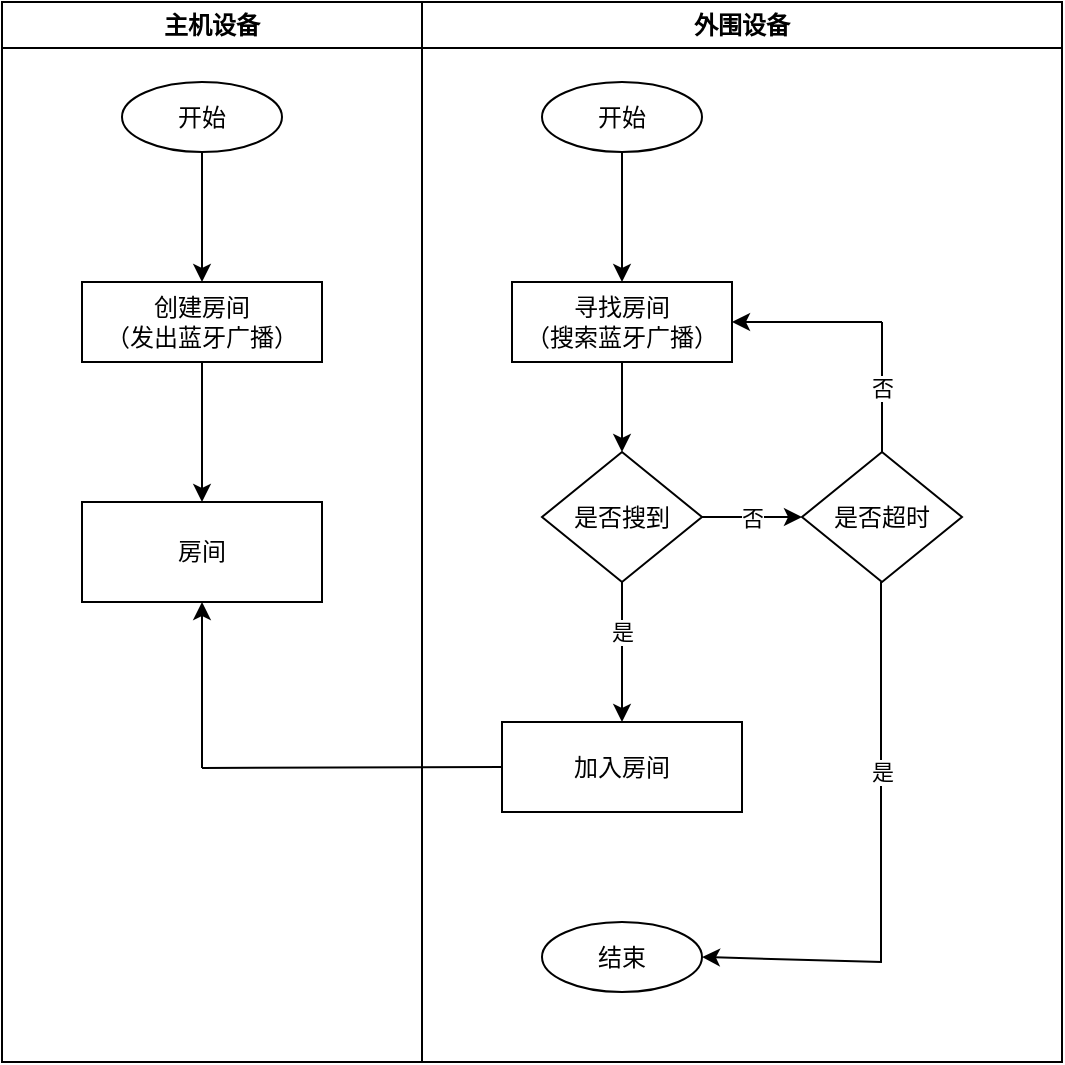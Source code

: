 <mxfile>
    <diagram id="NEmwbNhPbcl0g6x1ffys" name="第 1 页">
        <mxGraphModel dx="620" dy="549" grid="1" gridSize="10" guides="1" tooltips="1" connect="1" arrows="1" fold="1" page="1" pageScale="1" pageWidth="827" pageHeight="1169" math="0" shadow="0">
            <root>
                <mxCell id="0"/>
                <mxCell id="1" parent="0"/>
                <mxCell id="2" value="主机设备" style="swimlane;whiteSpace=wrap;html=1;" vertex="1" parent="1">
                    <mxGeometry x="220" y="180" width="210" height="530" as="geometry">
                        <mxRectangle x="220" y="180" width="90" height="30" as="alternateBounds"/>
                    </mxGeometry>
                </mxCell>
                <mxCell id="18" style="edgeStyle=none;html=1;exitX=0.5;exitY=1;exitDx=0;exitDy=0;entryX=0.5;entryY=0;entryDx=0;entryDy=0;" edge="1" parent="2" source="12" target="17">
                    <mxGeometry relative="1" as="geometry"/>
                </mxCell>
                <mxCell id="12" value="开始" style="ellipse;whiteSpace=wrap;html=1;" vertex="1" parent="2">
                    <mxGeometry x="60" y="40" width="80" height="35" as="geometry"/>
                </mxCell>
                <mxCell id="32" style="edgeStyle=none;html=1;exitX=0.5;exitY=1;exitDx=0;exitDy=0;entryX=0.5;entryY=0;entryDx=0;entryDy=0;" edge="1" parent="2" source="17" target="31">
                    <mxGeometry relative="1" as="geometry"/>
                </mxCell>
                <mxCell id="17" value="创建房间&lt;br&gt;（发出蓝牙广播）" style="whiteSpace=wrap;html=1;" vertex="1" parent="2">
                    <mxGeometry x="40" y="140" width="120" height="40" as="geometry"/>
                </mxCell>
                <mxCell id="31" value="房间" style="rounded=0;whiteSpace=wrap;html=1;" vertex="1" parent="2">
                    <mxGeometry x="40" y="250" width="120" height="50" as="geometry"/>
                </mxCell>
                <mxCell id="60" value="" style="endArrow=none;html=1;entryX=0;entryY=0.5;entryDx=0;entryDy=0;" edge="1" parent="2" target="34">
                    <mxGeometry width="50" height="50" relative="1" as="geometry">
                        <mxPoint x="100" y="383" as="sourcePoint"/>
                        <mxPoint x="160" y="360" as="targetPoint"/>
                    </mxGeometry>
                </mxCell>
                <mxCell id="62" value="" style="endArrow=classic;html=1;" edge="1" parent="2">
                    <mxGeometry width="50" height="50" relative="1" as="geometry">
                        <mxPoint x="100" y="383" as="sourcePoint"/>
                        <mxPoint x="100" y="300" as="targetPoint"/>
                    </mxGeometry>
                </mxCell>
                <mxCell id="3" value="外围设备" style="swimlane;whiteSpace=wrap;html=1;" vertex="1" parent="1">
                    <mxGeometry x="430" y="180" width="320" height="530" as="geometry">
                        <mxRectangle x="430" y="180" width="90" height="30" as="alternateBounds"/>
                    </mxGeometry>
                </mxCell>
                <mxCell id="33" style="edgeStyle=none;html=1;exitX=0.5;exitY=1;exitDx=0;exitDy=0;entryX=0.5;entryY=0;entryDx=0;entryDy=0;" edge="1" parent="3" source="10" target="30">
                    <mxGeometry relative="1" as="geometry"/>
                </mxCell>
                <mxCell id="10" value="寻找房间&lt;br&gt;（搜索蓝牙广播）" style="whiteSpace=wrap;html=1;" vertex="1" parent="3">
                    <mxGeometry x="45" y="140" width="110" height="40" as="geometry"/>
                </mxCell>
                <mxCell id="16" style="edgeStyle=none;html=1;exitX=0.5;exitY=1;exitDx=0;exitDy=0;entryX=0.5;entryY=0;entryDx=0;entryDy=0;" edge="1" parent="3" source="13" target="10">
                    <mxGeometry relative="1" as="geometry"/>
                </mxCell>
                <mxCell id="13" value="开始" style="ellipse;whiteSpace=wrap;html=1;" vertex="1" parent="3">
                    <mxGeometry x="60" y="40" width="80" height="35" as="geometry"/>
                </mxCell>
                <mxCell id="35" style="edgeStyle=none;html=1;exitX=0.5;exitY=1;exitDx=0;exitDy=0;entryX=0.5;entryY=0;entryDx=0;entryDy=0;" edge="1" parent="3" source="30" target="34">
                    <mxGeometry relative="1" as="geometry"/>
                </mxCell>
                <mxCell id="46" value="是" style="edgeLabel;html=1;align=center;verticalAlign=middle;resizable=0;points=[];" vertex="1" connectable="0" parent="35">
                    <mxGeometry x="-0.3" relative="1" as="geometry">
                        <mxPoint as="offset"/>
                    </mxGeometry>
                </mxCell>
                <mxCell id="44" value="否" style="edgeStyle=none;html=1;exitX=1;exitY=0.5;exitDx=0;exitDy=0;entryX=0;entryY=0.5;entryDx=0;entryDy=0;" edge="1" parent="3" source="30" target="42">
                    <mxGeometry relative="1" as="geometry"/>
                </mxCell>
                <mxCell id="30" value="是否搜到" style="rhombus;whiteSpace=wrap;html=1;" vertex="1" parent="3">
                    <mxGeometry x="60" y="225" width="80" height="65" as="geometry"/>
                </mxCell>
                <mxCell id="34" value="加入房间" style="rounded=0;whiteSpace=wrap;html=1;" vertex="1" parent="3">
                    <mxGeometry x="40" y="360" width="120" height="45" as="geometry"/>
                </mxCell>
                <mxCell id="42" value="是否超时" style="rhombus;whiteSpace=wrap;html=1;" vertex="1" parent="3">
                    <mxGeometry x="190" y="225" width="80" height="65" as="geometry"/>
                </mxCell>
                <mxCell id="48" value="结束" style="ellipse;whiteSpace=wrap;html=1;" vertex="1" parent="3">
                    <mxGeometry x="60" y="460" width="80" height="35" as="geometry"/>
                </mxCell>
                <mxCell id="55" value="是" style="endArrow=none;html=1;entryX=0.5;entryY=1;entryDx=0;entryDy=0;" edge="1" parent="3">
                    <mxGeometry width="50" height="50" relative="1" as="geometry">
                        <mxPoint x="229.5" y="480" as="sourcePoint"/>
                        <mxPoint x="229.5" y="290" as="targetPoint"/>
                    </mxGeometry>
                </mxCell>
                <mxCell id="58" value="" style="endArrow=classic;html=1;entryX=1;entryY=0.5;entryDx=0;entryDy=0;" edge="1" parent="3" target="48">
                    <mxGeometry width="50" height="50" relative="1" as="geometry">
                        <mxPoint x="230" y="480" as="sourcePoint"/>
                        <mxPoint x="210" y="420" as="targetPoint"/>
                    </mxGeometry>
                </mxCell>
                <mxCell id="65" value="否" style="endArrow=none;html=1;exitX=0.5;exitY=0;exitDx=0;exitDy=0;" edge="1" parent="3" source="42">
                    <mxGeometry width="50" height="50" relative="1" as="geometry">
                        <mxPoint x="230" y="210" as="sourcePoint"/>
                        <mxPoint x="230" y="160" as="targetPoint"/>
                    </mxGeometry>
                </mxCell>
                <mxCell id="66" value="" style="endArrow=classic;html=1;entryX=1;entryY=0.5;entryDx=0;entryDy=0;" edge="1" parent="3" target="10">
                    <mxGeometry width="50" height="50" relative="1" as="geometry">
                        <mxPoint x="230" y="160" as="sourcePoint"/>
                        <mxPoint x="280" y="110" as="targetPoint"/>
                    </mxGeometry>
                </mxCell>
            </root>
        </mxGraphModel>
    </diagram>
</mxfile>